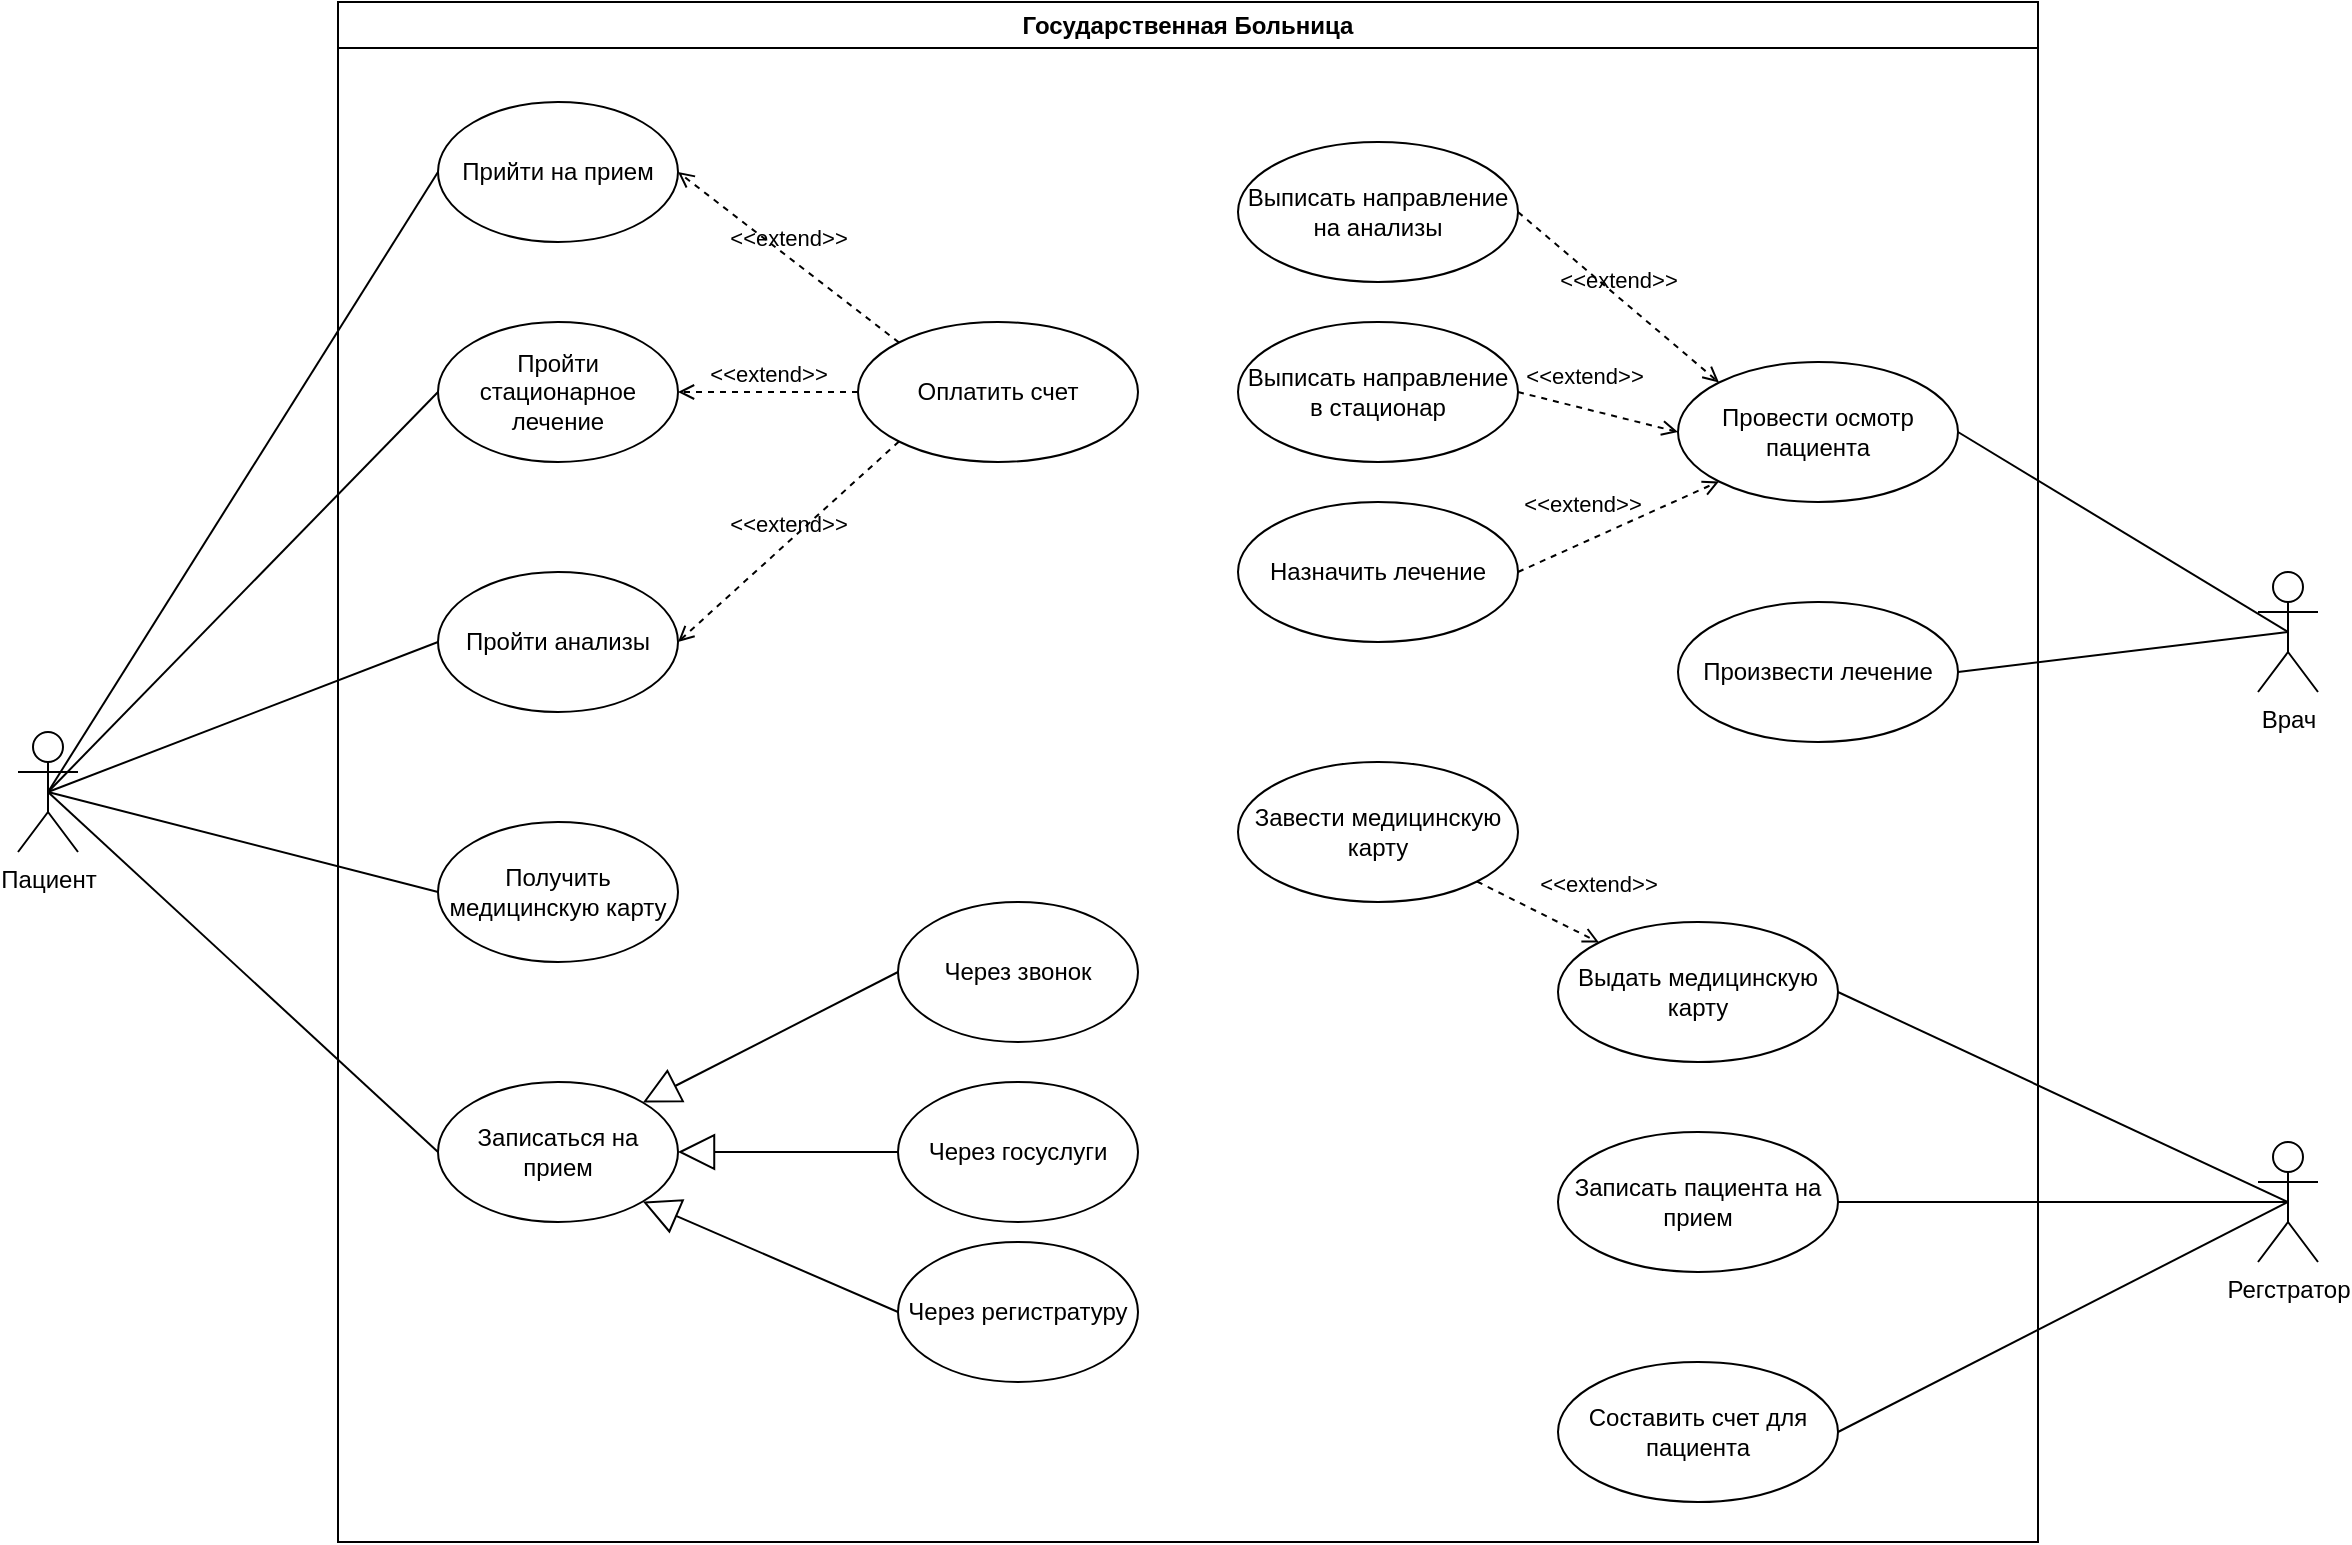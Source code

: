 <mxfile version="24.8.6">
  <diagram name="Страница — 1" id="M3-d7XwUdVGt5cVRJlfs">
    <mxGraphModel dx="2206" dy="746" grid="1" gridSize="10" guides="1" tooltips="1" connect="1" arrows="1" fold="1" page="1" pageScale="1" pageWidth="827" pageHeight="1169" math="0" shadow="0">
      <root>
        <mxCell id="0" />
        <mxCell id="1" parent="0" />
        <mxCell id="XOzI1J7WF0wXCPQD6KjD-1" style="rounded=0;orthogonalLoop=1;jettySize=auto;html=1;exitX=0.5;exitY=0.5;exitDx=0;exitDy=0;exitPerimeter=0;entryX=0;entryY=0.5;entryDx=0;entryDy=0;endArrow=none;endFill=0;targetPerimeterSpacing=0;sourcePerimeterSpacing=-1;startSize=0;" parent="1" source="XOzI1J7WF0wXCPQD6KjD-6" target="XOzI1J7WF0wXCPQD6KjD-24" edge="1">
          <mxGeometry relative="1" as="geometry" />
        </mxCell>
        <mxCell id="XOzI1J7WF0wXCPQD6KjD-2" style="rounded=0;orthogonalLoop=1;jettySize=auto;html=1;exitX=0.5;exitY=0.5;exitDx=0;exitDy=0;exitPerimeter=0;entryX=0;entryY=0.5;entryDx=0;entryDy=0;endArrow=none;endFill=0;" parent="1" source="XOzI1J7WF0wXCPQD6KjD-6" target="XOzI1J7WF0wXCPQD6KjD-23" edge="1">
          <mxGeometry relative="1" as="geometry" />
        </mxCell>
        <mxCell id="XOzI1J7WF0wXCPQD6KjD-3" style="rounded=0;orthogonalLoop=1;jettySize=auto;html=1;exitX=0.5;exitY=0.5;exitDx=0;exitDy=0;exitPerimeter=0;entryX=0;entryY=0.5;entryDx=0;entryDy=0;endArrow=none;endFill=0;" parent="1" source="XOzI1J7WF0wXCPQD6KjD-6" target="XOzI1J7WF0wXCPQD6KjD-10" edge="1">
          <mxGeometry relative="1" as="geometry" />
        </mxCell>
        <mxCell id="XOzI1J7WF0wXCPQD6KjD-4" style="rounded=0;orthogonalLoop=1;jettySize=auto;html=1;exitX=0.5;exitY=0.5;exitDx=0;exitDy=0;exitPerimeter=0;entryX=0;entryY=0.5;entryDx=0;entryDy=0;endArrow=none;endFill=0;" parent="1" source="XOzI1J7WF0wXCPQD6KjD-6" target="XOzI1J7WF0wXCPQD6KjD-28" edge="1">
          <mxGeometry relative="1" as="geometry" />
        </mxCell>
        <mxCell id="XOzI1J7WF0wXCPQD6KjD-5" style="rounded=0;orthogonalLoop=1;jettySize=auto;html=1;exitX=0.5;exitY=0.5;exitDx=0;exitDy=0;exitPerimeter=0;entryX=0;entryY=0.5;entryDx=0;entryDy=0;endArrow=none;endFill=0;" parent="1" source="XOzI1J7WF0wXCPQD6KjD-6" target="XOzI1J7WF0wXCPQD6KjD-22" edge="1">
          <mxGeometry relative="1" as="geometry" />
        </mxCell>
        <mxCell id="XOzI1J7WF0wXCPQD6KjD-6" value="Пациент" style="shape=umlActor;verticalLabelPosition=bottom;verticalAlign=top;html=1;" parent="1" vertex="1">
          <mxGeometry x="-530" y="725" width="30" height="60" as="geometry" />
        </mxCell>
        <mxCell id="XOzI1J7WF0wXCPQD6KjD-7" value="Государственная Больница" style="swimlane;whiteSpace=wrap;html=1;" parent="1" vertex="1">
          <mxGeometry x="-370" y="360" width="850" height="770" as="geometry" />
        </mxCell>
        <mxCell id="XOzI1J7WF0wXCPQD6KjD-8" value="Через звонок" style="ellipse;whiteSpace=wrap;html=1;" parent="XOzI1J7WF0wXCPQD6KjD-7" vertex="1">
          <mxGeometry x="280" y="450" width="120" height="70" as="geometry" />
        </mxCell>
        <mxCell id="XOzI1J7WF0wXCPQD6KjD-9" value="Через регистратуру" style="ellipse;whiteSpace=wrap;html=1;" parent="XOzI1J7WF0wXCPQD6KjD-7" vertex="1">
          <mxGeometry x="280" y="620" width="120" height="70" as="geometry" />
        </mxCell>
        <mxCell id="XOzI1J7WF0wXCPQD6KjD-10" value="Пройти анализы" style="ellipse;whiteSpace=wrap;html=1;" parent="XOzI1J7WF0wXCPQD6KjD-7" vertex="1">
          <mxGeometry x="50" y="285" width="120" height="70" as="geometry" />
        </mxCell>
        <mxCell id="XOzI1J7WF0wXCPQD6KjD-22" value="Прийти на прием" style="ellipse;whiteSpace=wrap;html=1;" parent="XOzI1J7WF0wXCPQD6KjD-7" vertex="1">
          <mxGeometry x="50" y="50" width="120" height="70" as="geometry" />
        </mxCell>
        <mxCell id="XOzI1J7WF0wXCPQD6KjD-23" value="Получить медицинскую карту" style="ellipse;whiteSpace=wrap;html=1;" parent="XOzI1J7WF0wXCPQD6KjD-7" vertex="1">
          <mxGeometry x="50" y="410" width="120" height="70" as="geometry" />
        </mxCell>
        <mxCell id="XOzI1J7WF0wXCPQD6KjD-24" value="Записаться на прием" style="ellipse;whiteSpace=wrap;html=1;" parent="XOzI1J7WF0wXCPQD6KjD-7" vertex="1">
          <mxGeometry x="50" y="540" width="120" height="70" as="geometry" />
        </mxCell>
        <mxCell id="XOzI1J7WF0wXCPQD6KjD-28" value="Пройти стационарное лечение" style="ellipse;whiteSpace=wrap;html=1;" parent="XOzI1J7WF0wXCPQD6KjD-7" vertex="1">
          <mxGeometry x="50" y="160" width="120" height="70" as="geometry" />
        </mxCell>
        <mxCell id="JUzp8erXDi1z9U3NuVq9-1" value="Через госуслуги" style="ellipse;whiteSpace=wrap;html=1;" parent="XOzI1J7WF0wXCPQD6KjD-7" vertex="1">
          <mxGeometry x="280" y="540" width="120" height="70" as="geometry" />
        </mxCell>
        <mxCell id="JUzp8erXDi1z9U3NuVq9-2" value="" style="endArrow=block;endSize=16;endFill=0;html=1;rounded=0;exitX=0;exitY=0.5;exitDx=0;exitDy=0;entryX=1;entryY=0;entryDx=0;entryDy=0;" parent="XOzI1J7WF0wXCPQD6KjD-7" source="XOzI1J7WF0wXCPQD6KjD-8" target="XOzI1J7WF0wXCPQD6KjD-24" edge="1">
          <mxGeometry width="160" relative="1" as="geometry">
            <mxPoint x="280" y="340" as="sourcePoint" />
            <mxPoint x="440" y="340" as="targetPoint" />
          </mxGeometry>
        </mxCell>
        <mxCell id="JUzp8erXDi1z9U3NuVq9-3" value="" style="endArrow=block;endSize=16;endFill=0;html=1;rounded=0;exitX=0;exitY=0.5;exitDx=0;exitDy=0;entryX=1;entryY=0.5;entryDx=0;entryDy=0;" parent="XOzI1J7WF0wXCPQD6KjD-7" source="JUzp8erXDi1z9U3NuVq9-1" target="XOzI1J7WF0wXCPQD6KjD-24" edge="1">
          <mxGeometry width="160" relative="1" as="geometry">
            <mxPoint x="290" y="485" as="sourcePoint" />
            <mxPoint x="202" y="550" as="targetPoint" />
          </mxGeometry>
        </mxCell>
        <mxCell id="JUzp8erXDi1z9U3NuVq9-4" value="" style="endArrow=block;endSize=16;endFill=0;html=1;rounded=0;exitX=0;exitY=0.5;exitDx=0;exitDy=0;entryX=1;entryY=1;entryDx=0;entryDy=0;" parent="XOzI1J7WF0wXCPQD6KjD-7" source="XOzI1J7WF0wXCPQD6KjD-9" target="XOzI1J7WF0wXCPQD6KjD-24" edge="1">
          <mxGeometry width="160" relative="1" as="geometry">
            <mxPoint x="290" y="565" as="sourcePoint" />
            <mxPoint x="220" y="575" as="targetPoint" />
          </mxGeometry>
        </mxCell>
        <mxCell id="XOzI1J7WF0wXCPQD6KjD-14" value="Провести осмотр пациента" style="ellipse;whiteSpace=wrap;html=1;" parent="XOzI1J7WF0wXCPQD6KjD-7" vertex="1">
          <mxGeometry x="670" y="180" width="140" height="70" as="geometry" />
        </mxCell>
        <mxCell id="XOzI1J7WF0wXCPQD6KjD-15" value="Выписать направление на анализы" style="ellipse;whiteSpace=wrap;html=1;" parent="XOzI1J7WF0wXCPQD6KjD-7" vertex="1">
          <mxGeometry x="450" y="70" width="140" height="70" as="geometry" />
        </mxCell>
        <mxCell id="XOzI1J7WF0wXCPQD6KjD-16" value="Выписать направление в стационар" style="ellipse;whiteSpace=wrap;html=1;" parent="XOzI1J7WF0wXCPQD6KjD-7" vertex="1">
          <mxGeometry x="450" y="160" width="140" height="70" as="geometry" />
        </mxCell>
        <mxCell id="XOzI1J7WF0wXCPQD6KjD-17" value="Назначить лечение" style="ellipse;whiteSpace=wrap;html=1;" parent="XOzI1J7WF0wXCPQD6KjD-7" vertex="1">
          <mxGeometry x="450" y="250" width="140" height="70" as="geometry" />
        </mxCell>
        <mxCell id="XOzI1J7WF0wXCPQD6KjD-19" value="&amp;lt;&amp;lt;extend&amp;gt;&amp;gt;" style="html=1;verticalAlign=bottom;labelBackgroundColor=none;endArrow=open;endFill=0;dashed=1;rounded=0;exitX=1;exitY=0.5;exitDx=0;exitDy=0;entryX=0;entryY=1;entryDx=0;entryDy=0;" parent="XOzI1J7WF0wXCPQD6KjD-7" source="XOzI1J7WF0wXCPQD6KjD-17" target="XOzI1J7WF0wXCPQD6KjD-14" edge="1">
          <mxGeometry x="-0.282" y="10" width="160" relative="1" as="geometry">
            <mxPoint x="390" y="310" as="sourcePoint" />
            <mxPoint x="550" y="310" as="targetPoint" />
            <mxPoint as="offset" />
          </mxGeometry>
        </mxCell>
        <mxCell id="XOzI1J7WF0wXCPQD6KjD-20" value="&amp;lt;&amp;lt;extend&amp;gt;&amp;gt;" style="html=1;verticalAlign=bottom;labelBackgroundColor=none;endArrow=open;endFill=0;dashed=1;rounded=0;exitX=1;exitY=0.5;exitDx=0;exitDy=0;entryX=0;entryY=0.5;entryDx=0;entryDy=0;" parent="XOzI1J7WF0wXCPQD6KjD-7" source="XOzI1J7WF0wXCPQD6KjD-16" target="XOzI1J7WF0wXCPQD6KjD-14" edge="1">
          <mxGeometry x="-0.206" y="7" width="160" relative="1" as="geometry">
            <mxPoint x="670" y="300" as="sourcePoint" />
            <mxPoint x="830" y="300" as="targetPoint" />
            <mxPoint as="offset" />
          </mxGeometry>
        </mxCell>
        <mxCell id="XOzI1J7WF0wXCPQD6KjD-21" value="&amp;lt;&amp;lt;extend&amp;gt;&amp;gt;" style="html=1;verticalAlign=bottom;labelBackgroundColor=none;endArrow=open;endFill=0;dashed=1;rounded=0;exitX=1;exitY=0.5;exitDx=0;exitDy=0;entryX=0;entryY=0;entryDx=0;entryDy=0;" parent="XOzI1J7WF0wXCPQD6KjD-7" source="XOzI1J7WF0wXCPQD6KjD-15" target="XOzI1J7WF0wXCPQD6KjD-14" edge="1">
          <mxGeometry width="160" relative="1" as="geometry">
            <mxPoint x="670" y="300" as="sourcePoint" />
            <mxPoint x="830" y="300" as="targetPoint" />
          </mxGeometry>
        </mxCell>
        <mxCell id="XOzI1J7WF0wXCPQD6KjD-27" value="Произвести лечение" style="ellipse;whiteSpace=wrap;html=1;" parent="XOzI1J7WF0wXCPQD6KjD-7" vertex="1">
          <mxGeometry x="670" y="300" width="140" height="70" as="geometry" />
        </mxCell>
        <mxCell id="XOzI1J7WF0wXCPQD6KjD-29" style="rounded=0;orthogonalLoop=1;jettySize=auto;html=1;exitX=0.5;exitY=0.5;exitDx=0;exitDy=0;exitPerimeter=0;entryX=1;entryY=0.5;entryDx=0;entryDy=0;endArrow=none;endFill=0;" parent="XOzI1J7WF0wXCPQD6KjD-7" source="XOzI1J7WF0wXCPQD6KjD-31" target="XOzI1J7WF0wXCPQD6KjD-14" edge="1">
          <mxGeometry relative="1" as="geometry" />
        </mxCell>
        <mxCell id="XOzI1J7WF0wXCPQD6KjD-30" style="rounded=0;orthogonalLoop=1;jettySize=auto;html=1;exitX=0.5;exitY=0.5;exitDx=0;exitDy=0;exitPerimeter=0;entryX=1;entryY=0.5;entryDx=0;entryDy=0;endArrow=none;endFill=0;" parent="XOzI1J7WF0wXCPQD6KjD-7" source="XOzI1J7WF0wXCPQD6KjD-31" target="XOzI1J7WF0wXCPQD6KjD-27" edge="1">
          <mxGeometry relative="1" as="geometry" />
        </mxCell>
        <mxCell id="XOzI1J7WF0wXCPQD6KjD-31" value="Врач" style="shape=umlActor;verticalLabelPosition=bottom;verticalAlign=top;html=1;" parent="XOzI1J7WF0wXCPQD6KjD-7" vertex="1">
          <mxGeometry x="960" y="285" width="30" height="60" as="geometry" />
        </mxCell>
        <mxCell id="XOzI1J7WF0wXCPQD6KjD-11" value="Выдать медицинскую карту" style="ellipse;whiteSpace=wrap;html=1;" parent="XOzI1J7WF0wXCPQD6KjD-7" vertex="1">
          <mxGeometry x="610" y="460" width="140" height="70" as="geometry" />
        </mxCell>
        <mxCell id="XOzI1J7WF0wXCPQD6KjD-12" value="Завести медицинскую карту" style="ellipse;whiteSpace=wrap;html=1;" parent="XOzI1J7WF0wXCPQD6KjD-7" vertex="1">
          <mxGeometry x="450" y="380" width="140" height="70" as="geometry" />
        </mxCell>
        <mxCell id="XOzI1J7WF0wXCPQD6KjD-13" value="&amp;lt;&amp;lt;extend&amp;gt;&amp;gt;" style="html=1;verticalAlign=bottom;labelBackgroundColor=none;endArrow=open;endFill=0;dashed=1;rounded=0;exitX=1;exitY=1;exitDx=0;exitDy=0;entryX=0;entryY=0;entryDx=0;entryDy=0;" parent="XOzI1J7WF0wXCPQD6KjD-7" source="XOzI1J7WF0wXCPQD6KjD-12" target="XOzI1J7WF0wXCPQD6KjD-11" edge="1">
          <mxGeometry x="0.723" y="18" width="160" relative="1" as="geometry">
            <mxPoint x="480" y="370" as="sourcePoint" />
            <mxPoint x="640" y="370" as="targetPoint" />
            <mxPoint as="offset" />
          </mxGeometry>
        </mxCell>
        <mxCell id="XOzI1J7WF0wXCPQD6KjD-18" value="Записать пациента на прием" style="ellipse;whiteSpace=wrap;html=1;" parent="XOzI1J7WF0wXCPQD6KjD-7" vertex="1">
          <mxGeometry x="610" y="565" width="140" height="70" as="geometry" />
        </mxCell>
        <mxCell id="2s5uTHOJJTT_8iGIyLjx-1" value="Составить счет для пациента" style="ellipse;whiteSpace=wrap;html=1;" parent="XOzI1J7WF0wXCPQD6KjD-7" vertex="1">
          <mxGeometry x="610" y="680" width="140" height="70" as="geometry" />
        </mxCell>
        <mxCell id="2s5uTHOJJTT_8iGIyLjx-3" value="Оплатить счет" style="ellipse;whiteSpace=wrap;html=1;" parent="XOzI1J7WF0wXCPQD6KjD-7" vertex="1">
          <mxGeometry x="260" y="160" width="140" height="70" as="geometry" />
        </mxCell>
        <mxCell id="2s5uTHOJJTT_8iGIyLjx-4" value="&amp;lt;&amp;lt;extend&amp;gt;&amp;gt;" style="html=1;verticalAlign=bottom;labelBackgroundColor=none;endArrow=open;endFill=0;dashed=1;rounded=0;exitX=0;exitY=0;exitDx=0;exitDy=0;entryX=1;entryY=0.5;entryDx=0;entryDy=0;" parent="XOzI1J7WF0wXCPQD6KjD-7" source="2s5uTHOJJTT_8iGIyLjx-3" target="XOzI1J7WF0wXCPQD6KjD-22" edge="1">
          <mxGeometry width="160" relative="1" as="geometry">
            <mxPoint x="130" y="270" as="sourcePoint" />
            <mxPoint x="290" y="270" as="targetPoint" />
          </mxGeometry>
        </mxCell>
        <mxCell id="2s5uTHOJJTT_8iGIyLjx-5" value="&amp;lt;&amp;lt;extend&amp;gt;&amp;gt;" style="html=1;verticalAlign=bottom;labelBackgroundColor=none;endArrow=open;endFill=0;dashed=1;rounded=0;exitX=0;exitY=0.5;exitDx=0;exitDy=0;entryX=1;entryY=0.5;entryDx=0;entryDy=0;" parent="XOzI1J7WF0wXCPQD6KjD-7" source="2s5uTHOJJTT_8iGIyLjx-3" target="XOzI1J7WF0wXCPQD6KjD-28" edge="1">
          <mxGeometry width="160" relative="1" as="geometry">
            <mxPoint x="291" y="185" as="sourcePoint" />
            <mxPoint x="180" y="95" as="targetPoint" />
          </mxGeometry>
        </mxCell>
        <mxCell id="2s5uTHOJJTT_8iGIyLjx-6" value="&amp;lt;&amp;lt;extend&amp;gt;&amp;gt;" style="html=1;verticalAlign=bottom;labelBackgroundColor=none;endArrow=open;endFill=0;dashed=1;rounded=0;exitX=0;exitY=1;exitDx=0;exitDy=0;entryX=1;entryY=0.5;entryDx=0;entryDy=0;" parent="XOzI1J7WF0wXCPQD6KjD-7" source="2s5uTHOJJTT_8iGIyLjx-3" target="XOzI1J7WF0wXCPQD6KjD-10" edge="1">
          <mxGeometry width="160" relative="1" as="geometry">
            <mxPoint x="301" y="195" as="sourcePoint" />
            <mxPoint x="190" y="105" as="targetPoint" />
          </mxGeometry>
        </mxCell>
        <mxCell id="XOzI1J7WF0wXCPQD6KjD-34" value="Регстратор" style="shape=umlActor;verticalLabelPosition=bottom;verticalAlign=top;html=1;" parent="1" vertex="1">
          <mxGeometry x="590" y="930" width="30" height="60" as="geometry" />
        </mxCell>
        <mxCell id="XOzI1J7WF0wXCPQD6KjD-32" style="rounded=0;orthogonalLoop=1;jettySize=auto;html=1;exitX=0.5;exitY=0.5;exitDx=0;exitDy=0;exitPerimeter=0;entryX=1;entryY=0.5;entryDx=0;entryDy=0;endArrow=none;endFill=0;" parent="1" source="XOzI1J7WF0wXCPQD6KjD-34" target="XOzI1J7WF0wXCPQD6KjD-11" edge="1">
          <mxGeometry relative="1" as="geometry" />
        </mxCell>
        <mxCell id="XOzI1J7WF0wXCPQD6KjD-33" style="rounded=0;orthogonalLoop=1;jettySize=auto;html=1;exitX=0.5;exitY=0.5;exitDx=0;exitDy=0;exitPerimeter=0;endArrow=none;endFill=0;" parent="1" source="XOzI1J7WF0wXCPQD6KjD-34" target="XOzI1J7WF0wXCPQD6KjD-18" edge="1">
          <mxGeometry relative="1" as="geometry" />
        </mxCell>
        <mxCell id="2s5uTHOJJTT_8iGIyLjx-2" style="rounded=0;orthogonalLoop=1;jettySize=auto;html=1;exitX=0.5;exitY=0.5;exitDx=0;exitDy=0;exitPerimeter=0;endArrow=none;endFill=0;entryX=1;entryY=0.5;entryDx=0;entryDy=0;" parent="1" source="XOzI1J7WF0wXCPQD6KjD-34" target="2s5uTHOJJTT_8iGIyLjx-1" edge="1">
          <mxGeometry relative="1" as="geometry">
            <mxPoint x="615" y="970" as="sourcePoint" />
            <mxPoint x="390" y="970" as="targetPoint" />
          </mxGeometry>
        </mxCell>
      </root>
    </mxGraphModel>
  </diagram>
</mxfile>
